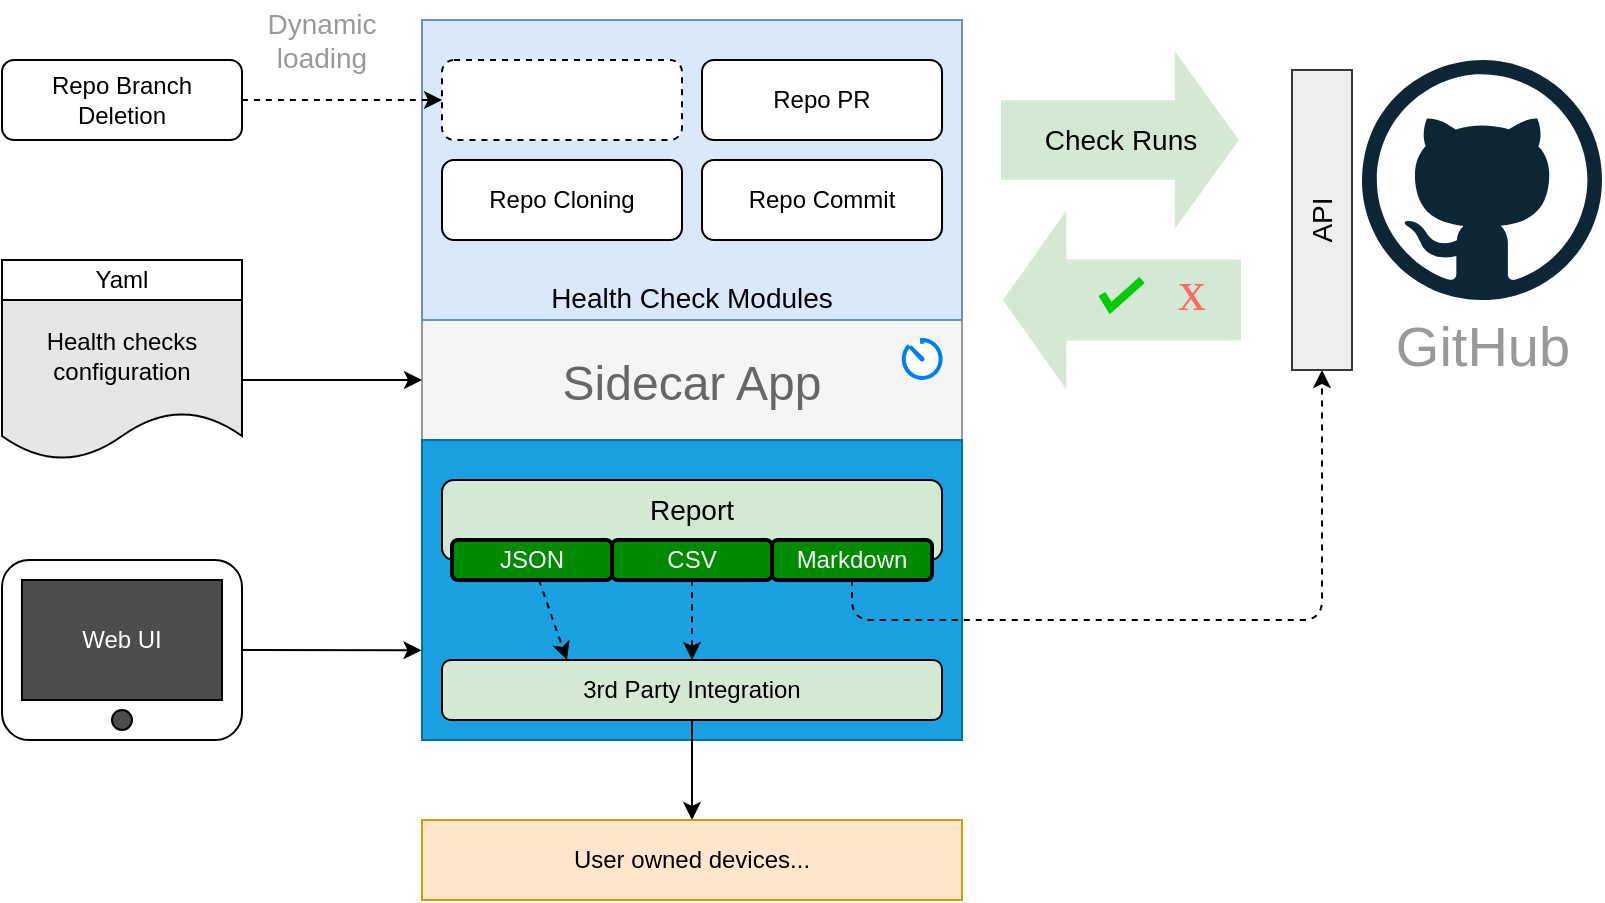 <mxfile>
    <diagram id="qpWHc8t4BAuSYqwHl0R3" name="Page-1">
        <mxGraphModel dx="414" dy="1023" grid="1" gridSize="10" guides="1" tooltips="1" connect="1" arrows="1" fold="1" page="1" pageScale="1" pageWidth="850" pageHeight="1100" math="0" shadow="0">
            <root>
                <mxCell id="0"/>
                <mxCell id="1" parent="0"/>
                <mxCell id="6" value="&lt;span style=&quot;font-size: 24px;&quot;&gt;&lt;font color=&quot;#666666&quot;&gt;Sidecar App&lt;/font&gt;&lt;/span&gt;" style="rounded=1;whiteSpace=wrap;html=1;fontSize=28;arcSize=7;strokeColor=#999999;fillColor=#f5f5f5;fontColor=#333333;" parent="1" vertex="1">
                    <mxGeometry x="250" y="280" width="270" height="120" as="geometry"/>
                </mxCell>
                <mxCell id="14" value="Health Check Modules" style="text;html=1;strokeColor=#6c8ebf;fillColor=#dae8fc;align=center;verticalAlign=bottom;whiteSpace=wrap;rounded=0;fontSize=14;rotation=0;" parent="1" vertex="1">
                    <mxGeometry x="250" y="160" width="270" height="150" as="geometry"/>
                </mxCell>
                <mxCell id="44" value="" style="shape=flexArrow;endArrow=classic;html=1;curved=1;endWidth=46;endSize=9.565;width=38.4;fillColor=#d5e8d4;strokeColor=none;labelBackgroundColor=none;strokeWidth=3;" parent="1" edge="1">
                    <mxGeometry width="50" height="50" relative="1" as="geometry">
                        <mxPoint x="661" y="300" as="sourcePoint"/>
                        <mxPoint x="539" y="300" as="targetPoint"/>
                        <mxPoint as="offset"/>
                        <Array as="points">
                            <mxPoint x="609" y="300"/>
                        </Array>
                    </mxGeometry>
                </mxCell>
                <mxCell id="2" value="Repo Cloning" style="rounded=1;whiteSpace=wrap;html=1;" parent="1" vertex="1">
                    <mxGeometry x="260" y="230" width="120" height="40" as="geometry"/>
                </mxCell>
                <mxCell id="4" value="Repo Commit" style="rounded=1;whiteSpace=wrap;html=1;" parent="1" vertex="1">
                    <mxGeometry x="390" y="230" width="120" height="40" as="geometry"/>
                </mxCell>
                <mxCell id="8" value="GitHub" style="dashed=0;outlineConnect=0;html=1;align=center;labelPosition=center;verticalLabelPosition=bottom;verticalAlign=top;shape=mxgraph.weblogos.github;fontSize=28;fontColor=#999999;" parent="1" vertex="1">
                    <mxGeometry x="720" y="180" width="120" height="120" as="geometry"/>
                </mxCell>
                <mxCell id="22" value="" style="html=1;verticalLabelPosition=bottom;align=center;labelBackgroundColor=#ffffff;verticalAlign=top;strokeWidth=2;strokeColor=#0080F0;shadow=0;dashed=0;shape=mxgraph.ios7.icons.gauge;" parent="1" vertex="1">
                    <mxGeometry x="490" y="320" width="20" height="20" as="geometry"/>
                </mxCell>
                <mxCell id="28" style="edgeStyle=orthogonalEdgeStyle;html=1;dashed=1;curved=1;" parent="1" source="26" target="36" edge="1">
                    <mxGeometry relative="1" as="geometry">
                        <mxPoint x="280" y="180" as="targetPoint"/>
                    </mxGeometry>
                </mxCell>
                <mxCell id="26" value="Repo Branch &lt;br&gt;Deletion" style="rounded=1;whiteSpace=wrap;html=1;" parent="1" vertex="1">
                    <mxGeometry x="40" y="180" width="120" height="40" as="geometry"/>
                </mxCell>
                <mxCell id="27" value="Dynamic &lt;br&gt;loading" style="text;html=1;strokeColor=none;fillColor=none;align=center;verticalAlign=middle;whiteSpace=wrap;rounded=0;labelBackgroundColor=none;fontSize=14;fontColor=#999999;" parent="1" vertex="1">
                    <mxGeometry x="150" y="150" width="100" height="40" as="geometry"/>
                </mxCell>
                <mxCell id="31" value="" style="group" parent="1" vertex="1" connectable="0">
                    <mxGeometry x="40" y="270" width="120" height="110" as="geometry"/>
                </mxCell>
                <mxCell id="29" value="Health checks configuration" style="shape=document;whiteSpace=wrap;html=1;boundedLbl=1;strokeColor=default;fillColor=#E6E6E6;" parent="31" vertex="1">
                    <mxGeometry y="30.0" width="120.0" height="80" as="geometry"/>
                </mxCell>
                <mxCell id="30" value="Yaml" style="text;html=1;strokeColor=default;fillColor=default;align=center;verticalAlign=middle;whiteSpace=wrap;rounded=0;labelBackgroundColor=none;labelBorderColor=none;" parent="31" vertex="1">
                    <mxGeometry y="10" width="120" height="20" as="geometry"/>
                </mxCell>
                <mxCell id="32" style="edgeStyle=none;html=1;entryX=0;entryY=0.5;entryDx=0;entryDy=0;" parent="1" source="29" target="6" edge="1">
                    <mxGeometry relative="1" as="geometry"/>
                </mxCell>
                <mxCell id="3" value="Repo PR" style="rounded=1;whiteSpace=wrap;html=1;" parent="1" vertex="1">
                    <mxGeometry x="390" y="180" width="120" height="40" as="geometry"/>
                </mxCell>
                <mxCell id="36" value="" style="rounded=1;whiteSpace=wrap;html=1;dashed=1;" parent="1" vertex="1">
                    <mxGeometry x="260" y="180" width="120" height="40" as="geometry"/>
                </mxCell>
                <mxCell id="42" value="" style="html=1;verticalLabelPosition=bottom;labelBackgroundColor=#ffffff;verticalAlign=middle;shadow=0;dashed=0;strokeWidth=4;shape=mxgraph.ios7.misc.check;strokeColor=#00CC00;fontStyle=0" parent="1" vertex="1">
                    <mxGeometry x="590" y="290" width="20" height="14" as="geometry"/>
                </mxCell>
                <mxCell id="43" value="x" style="text;html=1;strokeColor=none;fillColor=none;align=center;verticalAlign=middle;whiteSpace=wrap;rounded=0;strokeWidth=4;fontSize=28;fontColor=#FF6666;fontStyle=0;fontFamily=Tahoma;" parent="1" vertex="1">
                    <mxGeometry x="620" y="280" width="30" height="30" as="geometry"/>
                </mxCell>
                <mxCell id="46" value="&lt;span style=&quot;color: rgb(0, 0, 0); font-family: Helvetica; font-size: 14px; font-style: normal; font-variant-ligatures: normal; font-variant-caps: normal; font-weight: 400; letter-spacing: normal; orphans: 2; text-align: center; text-indent: 0px; text-transform: none; widows: 2; word-spacing: 0px; -webkit-text-stroke-width: 0px; text-decoration-thickness: initial; text-decoration-style: initial; text-decoration-color: initial; float: none; display: inline !important;&quot;&gt;Check Runs&lt;/span&gt;" style="shape=flexArrow;endArrow=classic;html=1;curved=1;endWidth=46;endSize=9.701;width=37.867;fillColor=#d5e8d4;strokeColor=none;labelBackgroundColor=none;strokeWidth=3;" parent="1" edge="1">
                    <mxGeometry width="50" height="50" relative="1" as="geometry">
                        <mxPoint x="538" y="220" as="sourcePoint"/>
                        <mxPoint x="660" y="220" as="targetPoint"/>
                        <mxPoint as="offset"/>
                        <Array as="points">
                            <mxPoint x="598" y="220"/>
                        </Array>
                    </mxGeometry>
                </mxCell>
                <mxCell id="47" value="" style="text;html=1;strokeColor=#006EAF;fillColor=#1ba1e2;align=center;verticalAlign=top;whiteSpace=wrap;rounded=0;fontSize=14;rotation=0;fontColor=#ffffff;" parent="1" vertex="1">
                    <mxGeometry x="250" y="370" width="270" height="150" as="geometry"/>
                </mxCell>
                <mxCell id="50" style="edgeStyle=orthogonalEdgeStyle;html=1;exitX=0.5;exitY=1;exitDx=0;exitDy=0;dashed=1;entryX=0;entryY=0.5;entryDx=0;entryDy=0;" parent="1" source="62" target="67" edge="1">
                    <mxGeometry relative="1" as="geometry">
                        <mxPoint x="780" y="340" as="targetPoint"/>
                        <Array as="points">
                            <mxPoint x="465" y="460"/>
                            <mxPoint x="700" y="460"/>
                        </Array>
                    </mxGeometry>
                </mxCell>
                <mxCell id="48" value="&lt;font style=&quot;font-size: 14px;&quot;&gt;Report&lt;/font&gt;" style="rounded=1;whiteSpace=wrap;html=1;fillColor=#d5e8d4;strokeColor=#000000;verticalAlign=top;" parent="1" vertex="1">
                    <mxGeometry x="260" y="390" width="250" height="40" as="geometry"/>
                </mxCell>
                <mxCell id="59" style="edgeStyle=orthogonalEdgeStyle;html=1;" parent="1" source="49" target="61" edge="1">
                    <mxGeometry relative="1" as="geometry">
                        <mxPoint x="317.5" y="520" as="targetPoint"/>
                    </mxGeometry>
                </mxCell>
                <mxCell id="49" value="&lt;span style=&quot;text-align: right;&quot;&gt;3rd Party Integration&lt;/span&gt;" style="rounded=1;whiteSpace=wrap;html=1;fillColor=#d5e8d4;strokeColor=#000000;" parent="1" vertex="1">
                    <mxGeometry x="260" y="480" width="250" height="30" as="geometry"/>
                </mxCell>
                <mxCell id="61" value="User owned devices..." style="rounded=0;whiteSpace=wrap;strokeColor=#d79b00;fillColor=#ffe6cc;" parent="1" vertex="1">
                    <mxGeometry x="250" y="560" width="270" height="40" as="geometry"/>
                </mxCell>
                <mxCell id="62" value="Markdown" style="rounded=1;whiteSpace=wrap;html=1;fillColor=#008a00;strokeColor=#000000;fontColor=#ffffff;strokeWidth=2;" parent="1" vertex="1">
                    <mxGeometry x="425" y="420" width="80" height="20" as="geometry"/>
                </mxCell>
                <mxCell id="63" value="CSV" style="rounded=1;whiteSpace=wrap;html=1;fillColor=#008a00;strokeColor=#000000;fontColor=#ffffff;strokeWidth=2;" parent="1" vertex="1">
                    <mxGeometry x="345" y="420" width="80" height="20" as="geometry"/>
                </mxCell>
                <mxCell id="66" style="edgeStyle=none;html=1;entryX=0.25;entryY=0;entryDx=0;entryDy=0;dashed=1;fontSize=14;" parent="1" source="64" target="49" edge="1">
                    <mxGeometry relative="1" as="geometry"/>
                </mxCell>
                <mxCell id="64" value="JSON" style="rounded=1;whiteSpace=wrap;html=1;fillColor=#008a00;strokeColor=#000000;fontColor=#ffffff;strokeWidth=2;" parent="1" vertex="1">
                    <mxGeometry x="265" y="420" width="80" height="20" as="geometry"/>
                </mxCell>
                <mxCell id="65" style="edgeStyle=orthogonalEdgeStyle;html=1;dashed=1;entryX=0.5;entryY=0;entryDx=0;entryDy=0;exitX=0.5;exitY=1;exitDx=0;exitDy=0;" parent="1" source="63" target="49" edge="1">
                    <mxGeometry relative="1" as="geometry">
                        <mxPoint x="790" y="350" as="targetPoint"/>
                        <Array as="points">
                            <mxPoint x="385" y="460"/>
                            <mxPoint x="385" y="460"/>
                        </Array>
                        <mxPoint x="475" y="450" as="sourcePoint"/>
                    </mxGeometry>
                </mxCell>
                <mxCell id="67" value="API" style="rounded=0;whiteSpace=wrap;html=1;strokeColor=#36393d;strokeWidth=1;fontSize=14;rotation=-90;fillColor=#eeeeee;" parent="1" vertex="1">
                    <mxGeometry x="625" y="245" width="150" height="30" as="geometry"/>
                </mxCell>
                <mxCell id="68" value="" style="rounded=1;whiteSpace=wrap;html=1;" vertex="1" parent="1">
                    <mxGeometry x="40" y="430" width="120" height="90" as="geometry"/>
                </mxCell>
                <mxCell id="72" style="edgeStyle=none;html=1;entryX=-0.001;entryY=0.701;entryDx=0;entryDy=0;entryPerimeter=0;fontColor=#FFFFFF;exitX=1;exitY=0.5;exitDx=0;exitDy=0;" edge="1" parent="1" source="68" target="47">
                    <mxGeometry relative="1" as="geometry"/>
                </mxCell>
                <mxCell id="69" value="" style="rounded=0;whiteSpace=wrap;html=1;fillColor=#4D4D4D;" vertex="1" parent="1">
                    <mxGeometry x="50" y="440" width="100" height="60" as="geometry"/>
                </mxCell>
                <mxCell id="70" value="" style="ellipse;whiteSpace=wrap;html=1;aspect=fixed;fillColor=#4D4D4D;" vertex="1" parent="1">
                    <mxGeometry x="95" y="505" width="10" height="10" as="geometry"/>
                </mxCell>
                <mxCell id="71" value="Web UI" style="text;html=1;strokeColor=none;fillColor=none;align=center;verticalAlign=middle;whiteSpace=wrap;rounded=0;fontColor=#FFFFFF;" vertex="1" parent="1">
                    <mxGeometry x="70" y="455" width="60" height="30" as="geometry"/>
                </mxCell>
            </root>
        </mxGraphModel>
    </diagram>
</mxfile>